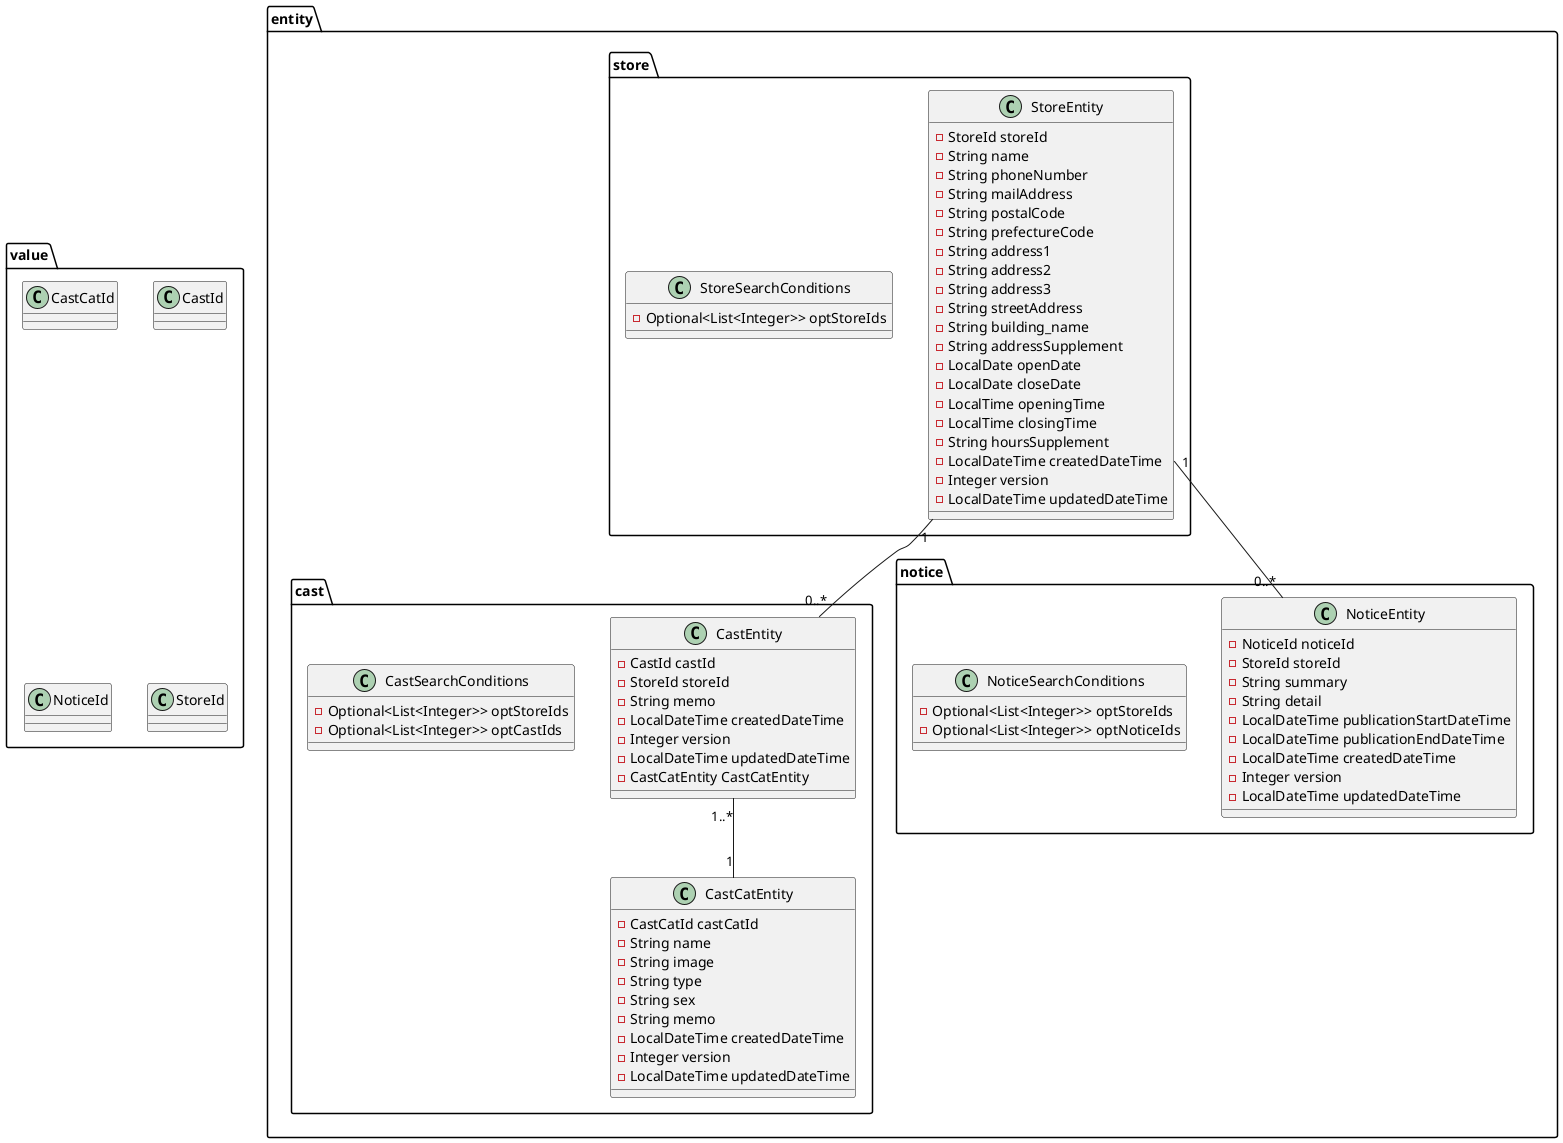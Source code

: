 @startuml

package entity {

  package store {

    class StoreEntity {
      - StoreId storeId
      - String name
      - String phoneNumber
      - String mailAddress
      - String postalCode
      - String prefectureCode
      - String address1
      - String address2
      - String address3
      - String streetAddress
      - String building_name
      - String addressSupplement
      - LocalDate openDate
      - LocalDate closeDate
      - LocalTime openingTime
      - LocalTime closingTime
      - String hoursSupplement
      - LocalDateTime createdDateTime
      - Integer version
      - LocalDateTime updatedDateTime
    }

    class StoreSearchConditions {
      - Optional<List<Integer>> optStoreIds
    }

  }

  package cast {

    class CastEntity {
      - CastId castId
      - StoreId storeId
      - String memo
      - LocalDateTime createdDateTime
      - Integer version
      - LocalDateTime updatedDateTime
      - CastCatEntity CastCatEntity
    }

    class CastCatEntity {
      - CastCatId castCatId
      - String name
      - String image
      - String type
      - String sex
      - String memo
      - LocalDateTime createdDateTime
      - Integer version
      - LocalDateTime updatedDateTime
    }

    class CastSearchConditions {
      - Optional<List<Integer>> optStoreIds
      - Optional<List<Integer>> optCastIds
    }

    CastEntity "1..*" -- "1" CastCatEntity

  }

  package notice {

    class NoticeEntity {
      - NoticeId noticeId
      - StoreId storeId
      - String summary
      - String detail
      - LocalDateTime publicationStartDateTime
      - LocalDateTime publicationEndDateTime
      - LocalDateTime createdDateTime
      - Integer version
      - LocalDateTime updatedDateTime
    }

    class NoticeSearchConditions {
      - Optional<List<Integer>> optStoreIds
      - Optional<List<Integer>> optNoticeIds
    }

  }

  StoreEntity "1" -- "0..*" CastEntity
  StoreEntity "1" -- "0..*" NoticeEntity
}

package value {

  class CastCatId
  {
  }

  class CastId
  {
  }

  class NoticeId
  {
  }

  class StoreId
  {
  }

}
@enduml